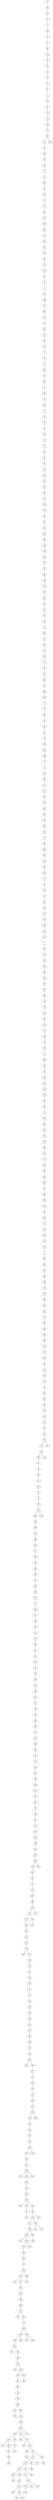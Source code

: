 graph G {
  0;
  130;
  125;
  23;
  3;
  328;
  12;
  8;
  88;
  234;
  26;
  64;
  6;
  72;
  37;
  35;
  7;
  274;
  44;
  15;
  135;
  129;
  52;
  63;
  20;
  28;
  200;
  69;
  228;
  74;
  18;
  305;
  16;
  155;
  67;
  10;
  68;
  267;
  139;
  187;
  32;
  287;
  80;
  55;
  48;
  22;
  194;
  83;
  30;
  2;
  29;
  168;
  51;
  403;
  104;
  53;
  89;
  157;
  138;
  45;
  9;
  93;
  25;
  263;
  91;
  166;
  27;
  180;
  50;
  38;
  87;
  76;
  98;
  39;
  81;
  24;
  177;
  34;
  58;
  56;
  13;
  210;
  141;
  82;
  158;
  19;
  165;
  119;
  101;
  42;
  151;
  105;
  206;
  164;
  136;
  127;
  112;
  40;
  284;
  146;
  247;
  147;
  251;
  49;
  60;
  167;
  100;
  17;
  160;
  65;
  124;
  85;
  233;
  4;
  321;
  95;
  191;
  46;
  469;
  149;
  77;
  79;
  99;
  66;
  193;
  173;
  59;
  150;
  202;
  198;
  78;
  11;
  224;
  240;
  47;
  107;
  153;
  276;
  462;
  290;
  145;
  163;
  84;
  57;
  335;
  209;
  281;
  118;
  114;
  285;
  97;
  96;
  121;
  43;
  62;
  229;
  70;
  377;
  248;
  253;
  132;
  1;
  197;
  131;
  291;
  106;
  109;
  298;
  90;
  237;
  169;
  128;
  123;
  176;
  110;
  255;
  31;
  148;
  36;
  279;
  5;
  396;
  196;
  102;
  268;
  411;
  316;
  156;
  189;
  184;
  111;
  324;
  282;
  355;
  178;
  359;
  186;
  113;
  277;
  238;
  108;
  205;
  350;
  54;
  440;
  170;
  133;
  320;
  218;
  137;
  245;
  257;
  103;
  252;
  21;
  391;
  362;
  302;
  243;
  154;
  143;
  117;
  309;
  152;
  161;
  75;
  352;
  246;
  208;
  288;
  207;
  171;
  212;
  195;
  41;
  370;
  275;
  94;
  387;
  343;
  219;
  217;
  181;
  92;
  192;
  323;
  360;
  312;
  280;
  199;
  201;
  162;
  190;
  33;
  225;
  175;
  73;
  179;
  375;
  294;
  318;
  299;
  126;
  409;
  230;
  61;
  188;
  405;
  204;
  334;
  315;
  183;
  115;
  317;
  71;
  395;
  116;
  249;
  254;
  379;
  120;
  239;
  327;
  235;
  478;
  14;
  142;
  283;
  134;
  363;
  314;
  86;
  356;
  354;
  286;
  258;
  271;
  213;
  303;
  485;
  174;
  122;
  319;
  262;
  293;
  308;
  412;
  261;
  232;
  231;
  402;
  301;
  172;
  423;
  250;
  346;
  300;
  422;
  264;
  270;
  361;
  182;
  273;
  473;
  459;
  388;
  203;
  278;
  272;
  449;
  344;
  417;
  222;
  426;
  339;
  347;
  244;
  227;
  337;
  464;
  329;
  322;
  351;
  265;
  216;
  242;
  144;
  223;
  376;
  494;
  428;
  331;
  358;
  349;
  266;
  389;
  371;
  472;
  333;
  454;
  310;
  429;
  415;
  373;
  220;
  304;
  236;
  345;
  443;
  226;
  336;
  289;
  241;
  159;
  341;
  384;
  481;
  400;
  390;
  394;
  338;
  416;
  457;
  437;
  465;
  185;
  374;
  307;
  430;
  486;
  413;
  466;
  269;
  404;
  380;
  311;
  348;
  330;
  479;
  421;
  297;
  470;
  489;
  492;
  221;
  313;
  367;
  372;
  366;
  296;
  260;
  392;
  455;
  490;
  399;
  332;
  140;
  406;
  448;
  497;
  365;
  325;
  383;
  435;
  418;
  295;
  488;
  425;
  368;
  401;
  364;
  495;
  477;
  499;
  292;
  480;
  408;
  438;
  357;
  432;
  382;
  398;
  431;
  461;
  436;
  442;
  378;
  445;
  342;
  474;
  381;
  444;
  306;
  476;
  452;
  424;
  419;
  447;
  439;
  483;
  475;
  211;
  397;
  353;
  468;
  453;
  420;
  467;
  441;
  482;
  471;
  450;
  463;
  410;
  460;
  484;
  446;
  386;
  385;
  456;
  493;
  214;
  498;
  433;
  407;
  369;
  427;
  487;
  434;
  414;
  458;
  496;
  393;
  451;
  215;
  491;
  256;
  326;
  340;
  259;
   0 -- 130;
   130 -- 125;
   125 -- 23;
   23 -- 3;
   3 -- 328;
   328 -- 12;
   12 -- 8;
   8 -- 88;
   88 -- 234;
   234 -- 26;
   26 -- 64;
   64 -- 6;
   6 -- 72;
   72 -- 37;
   37 -- 35;
   35 -- 7;
   7 -- 274;
   274 -- 44;
   44 -- 15;
   15 -- 135;
   135 -- 129;
   129 -- 52;
   52 -- 63;
   63 -- 20;
   20 -- 28;
   28 -- 200;
   200 -- 69;
   69 -- 228;
   228 -- 74;
   74 -- 18;
   18 -- 305;
   305 -- 16;
   16 -- 155;
   155 -- 67;
   67 -- 10;
   10 -- 68;
   68 -- 267;
   267 -- 139;
   139 -- 187;
   187 -- 32;
   32 -- 287;
   287 -- 80;
   80 -- 55;
   55 -- 48;
   48 -- 22;
   22 -- 194;
   194 -- 83;
   83 -- 30;
   30 -- 2;
   2 -- 29;
   29 -- 168;
   168 -- 51;
   51 -- 403;
   403 -- 104;
   104 -- 53;
   53 -- 89;
   89 -- 157;
   157 -- 138;
   138 -- 45;
   45 -- 9;
   9 -- 93;
   93 -- 25;
   25 -- 263;
   263 -- 91;
   91 -- 166;
   166 -- 27;
   27 -- 180;
   180 -- 50;
   50 -- 38;
   38 -- 87;
   87 -- 76;
   76 -- 98;
   98 -- 39;
   39 -- 81;
   81 -- 24;
   24 -- 177;
   177 -- 34;
   34 -- 58;
   58 -- 56;
   56 -- 13;
   13 -- 210;
   210 -- 141;
   141 -- 82;
   82 -- 158;
   158 -- 19;
   19 -- 165;
   165 -- 119;
   119 -- 101;
   101 -- 42;
   42 -- 151;
   151 -- 105;
   105 -- 206;
   206 -- 164;
   164 -- 136;
   136 -- 127;
   127 -- 112;
   112 -- 40;
   40 -- 284;
   284 -- 146;
   146 -- 247;
   247 -- 147;
   147 -- 251;
   251 -- 49;
   49 -- 60;
   60 -- 167;
   167 -- 100;
   100 -- 17;
   17 -- 160;
   160 -- 65;
   65 -- 124;
   124 -- 85;
   85 -- 233;
   233 -- 4;
   4 -- 321;
   321 -- 95;
   95 -- 191;
   191 -- 46;
   46 -- 469;
   469 -- 149;
   149 -- 77;
   77 -- 79;
   79 -- 99;
   99 -- 66;
   66 -- 193;
   193 -- 173;
   173 -- 59;
   59 -- 150;
   150 -- 202;
   202 -- 198;
   198 -- 78;
   78 -- 11;
   11 -- 224;
   224 -- 240;
   240 -- 47;
   47 -- 107;
   107 -- 153;
   153 -- 276;
   276 -- 462;
   462 -- 290;
   290 -- 145;
   145 -- 163;
   163 -- 84;
   84 -- 57;
   57 -- 335;
   335 -- 209;
   209 -- 281;
   281 -- 118;
   118 -- 114;
   114 -- 285;
   285 -- 97;
   97 -- 96;
   96 -- 121;
   121 -- 43;
   43 -- 62;
   62 -- 229;
   229 -- 70;
   70 -- 377;
   377 -- 248;
   248 -- 253;
   253 -- 132;
   132 -- 1;
   1 -- 197;
   197 -- 131;
   131 -- 291;
   291 -- 106;
   106 -- 109;
   109 -- 298;
   298 -- 90;
   90 -- 237;
   237 -- 169;
   169 -- 128;
   128 -- 123;
   123 -- 176;
   176 -- 110;
   110 -- 255;
   255 -- 31;
   31 -- 148;
   148 -- 36;
   36 -- 279;
   279 -- 5;
   5 -- 396;
   396 -- 196;
   196 -- 102;
   102 -- 268;
   268 -- 411;
   411 -- 316;
   316 -- 156;
   156 -- 189;
   189 -- 184;
   184 -- 111;
   111 -- 324;
   324 -- 282;
   282 -- 355;
   355 -- 178;
   178 -- 359;
   359 -- 186;
   186 -- 113;
   113 -- 277;
   277 -- 238;
   238 -- 108;
   108 -- 205;
   205 -- 350;
   350 -- 54;
   54 -- 440;
   440 -- 170;
   170 -- 133;
   133 -- 320;
   320 -- 218;
   218 -- 137;
   137 -- 245;
   245 -- 257;
   257 -- 103;
   103 -- 252;
   252 -- 21;
   21 -- 391;
   391 -- 362;
   362 -- 302;
   302 -- 243;
   243 -- 154;
   154 -- 143;
   143 -- 117;
   117 -- 309;
   309 -- 152;
   152 -- 161;
   161 -- 75;
   75 -- 352;
   352 -- 246;
   246 -- 208;
   208 -- 288;
   288 -- 207;
   207 -- 171;
   171 -- 212;
   212 -- 195;
   195 -- 41;
   41 -- 370;
   370 -- 275;
   275 -- 94;
   94 -- 387;
   387 -- 343;
   343 -- 219;
   219 -- 217;
   217 -- 181;
   181 -- 92;
   92 -- 192;
   192 -- 323;
   323 -- 360;
   360 -- 312;
   312 -- 280;
   280 -- 199;
   199 -- 201;
   201 -- 162;
   162 -- 190;
   190 -- 33;
   33 -- 225;
   225 -- 175;
   175 -- 73;
   73 -- 179;
   179 -- 375;
   375 -- 294;
   294 -- 318;
   318 -- 299;
   299 -- 126;
   126 -- 409;
   409 -- 230;
   230 -- 61;
   61 -- 188;
   188 -- 405;
   405 -- 204;
   204 -- 334;
   334 -- 315;
   315 -- 183;
   183 -- 115;
   115 -- 317;
   317 -- 71;
   71 -- 395;
   395 -- 116;
   116 -- 249;
   249 -- 254;
   254 -- 379;
   379 -- 120;
   120 -- 239;
   239 -- 327;
   327 -- 235;
   235 -- 478;
   478 -- 14;
   14 -- 142;
   142 -- 283;
   283 -- 134;
   134 -- 363;
   363 -- 314;
   314 -- 86;
   86 -- 356;
   356 -- 354;
   354 -- 286;
   286 -- 258;
   258 -- 271;
   271 -- 213;
   213 -- 303;
   303 -- 485;
   485 -- 174;
   174 -- 122;
   122 -- 319;
   319 -- 262;
   262 -- 293;
   293 -- 308;
   308 -- 412;
   412 -- 261;
   261 -- 232;
   232 -- 231;
   231 -- 402;
   402 -- 301;
   301 -- 172;
   172 -- 423;
   423 -- 250;
   250 -- 346;
   346 -- 300;
   300 -- 422;
   422 -- 264;
   264 -- 270;
   270 -- 361;
   361 -- 182;
   182 -- 273;
   273 -- 473;
   473 -- 459;
   459 -- 388;
   388 -- 203;
   203 -- 278;
   278 -- 272;
   272 -- 449;
   449 -- 344;
   344 -- 417;
   417 -- 222;
   222 -- 426;
   426 -- 339;
   426 -- 347;
   347 -- 244;
   244 -- 227;
   227 -- 337;
   337 -- 464;
   464 -- 329;
   329 -- 322;
   322 -- 351;
   351 -- 265;
   265 -- 216;
   216 -- 242;
   242 -- 144;
   144 -- 223;
   223 -- 376;
   376 -- 494;
   494 -- 428;
   428 -- 331;
   331 -- 358;
   358 -- 349;
   349 -- 266;
   349 -- 389;
   389 -- 371;
   371 -- 472;
   472 -- 333;
   333 -- 454;
   454 -- 310;
   310 -- 429;
   429 -- 415;
   415 -- 373;
   373 -- 220;
   220 -- 304;
   304 -- 236;
   236 -- 345;
   345 -- 443;
   443 -- 226;
   226 -- 336;
   336 -- 289;
   289 -- 241;
   241 -- 159;
   159 -- 341;
   159 -- 384;
   384 -- 481;
   481 -- 400;
   400 -- 390;
   390 -- 394;
   394 -- 338;
   394 -- 416;
   416 -- 457;
   457 -- 437;
   394 -- 465;
   465 -- 185;
   185 -- 374;
   374 -- 307;
   307 -- 430;
   430 -- 486;
   486 -- 413;
   486 -- 466;
   466 -- 269;
   269 -- 404;
   404 -- 380;
   380 -- 311;
   311 -- 348;
   348 -- 330;
   330 -- 479;
   330 -- 421;
   421 -- 297;
   297 -- 470;
   470 -- 489;
   489 -- 492;
   492 -- 221;
   221 -- 313;
   221 -- 367;
   367 -- 372;
   372 -- 366;
   366 -- 296;
   296 -- 260;
   260 -- 392;
   392 -- 455;
   392 -- 490;
   490 -- 399;
   399 -- 332;
   332 -- 140;
   332 -- 406;
   406 -- 448;
   448 -- 497;
   497 -- 365;
   365 -- 325;
   325 -- 383;
   383 -- 435;
   435 -- 418;
   418 -- 295;
   435 -- 488;
   488 -- 425;
   425 -- 368;
   368 -- 401;
   401 -- 364;
   364 -- 495;
   495 -- 477;
   495 -- 499;
   499 -- 292;
   292 -- 480;
   480 -- 408;
   364 -- 438;
   438 -- 357;
   357 -- 432;
   401 -- 382;
   382 -- 398;
   382 -- 431;
   431 -- 461;
   431 -- 436;
   436 -- 442;
   442 -- 378;
   436 -- 445;
   445 -- 342;
   342 -- 474;
   474 -- 381;
   381 -- 444;
   444 -- 306;
   381 -- 476;
   476 -- 452;
   452 -- 424;
   424 -- 419;
   424 -- 447;
   447 -- 439;
   447 -- 483;
   474 -- 475;
   475 -- 211;
   211 -- 397;
   397 -- 353;
   353 -- 468;
   397 -- 453;
   397 -- 420;
   475 -- 467;
   342 -- 441;
   441 -- 482;
   342 -- 471;
   445 -- 450;
   450 -- 463;
   401 -- 410;
   406 -- 460;
   460 -- 484;
   296 -- 446;
   366 -- 386;
   386 -- 385;
   386 -- 456;
   348 -- 493;
   493 -- 214;
   466 -- 498;
   430 -- 433;
   433 -- 407;
   374 -- 369;
   369 -- 427;
   369 -- 487;
   185 -- 434;
   159 -- 414;
   226 -- 458;
   373 -- 496;
   278 -- 393;
   393 -- 451;
   203 -- 215;
   264 -- 491;
   375 -- 256;
   280 -- 326;
   360 -- 340;
   63 -- 259;
}
